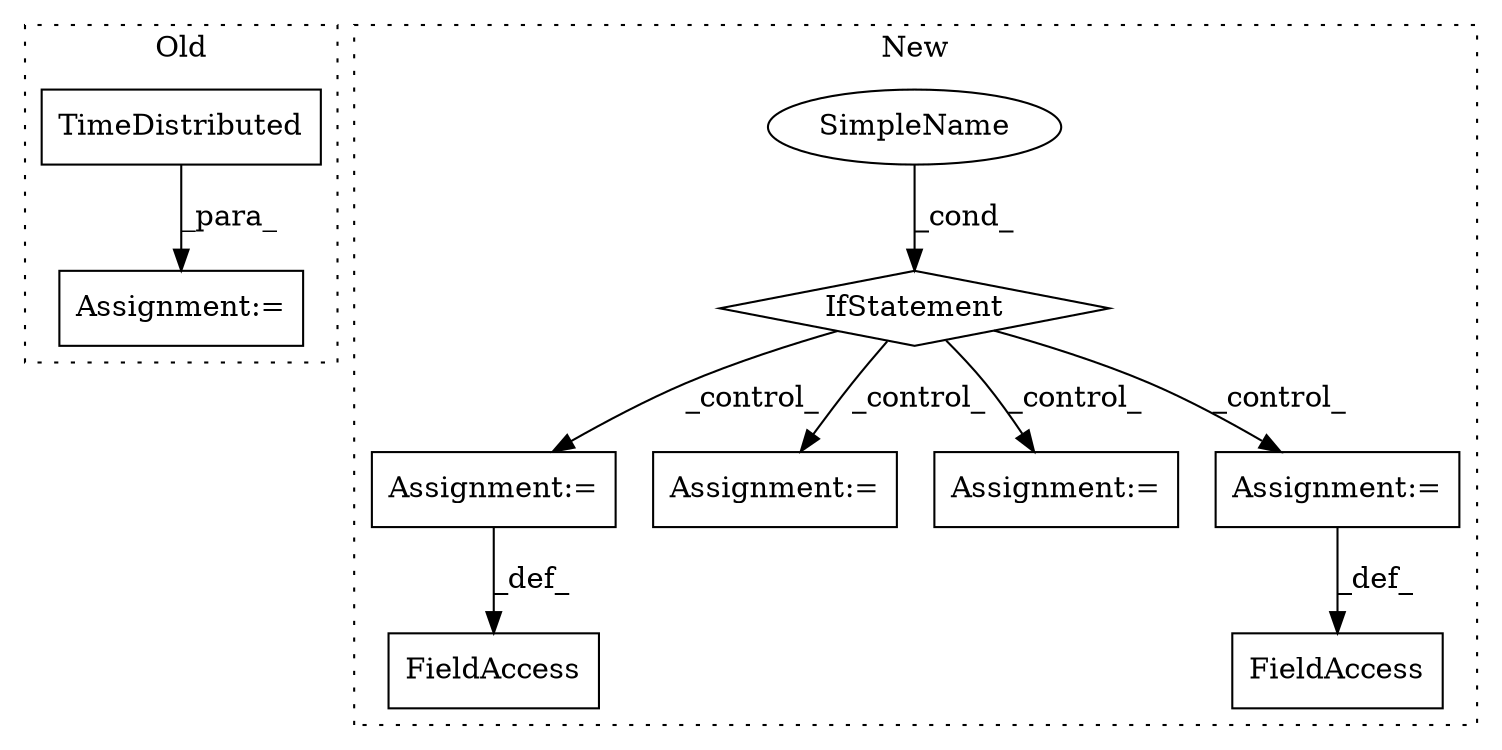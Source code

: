 digraph G {
subgraph cluster0 {
1 [label="TimeDistributed" a="32" s="1564,1598" l="16,1" shape="box"];
6 [label="Assignment:=" a="7" s="1563" l="1" shape="box"];
label = "Old";
style="dotted";
}
subgraph cluster1 {
2 [label="IfStatement" a="25" s="1762,1773" l="4,2" shape="diamond"];
3 [label="SimpleName" a="42" s="1766" l="7" shape="ellipse"];
4 [label="Assignment:=" a="7" s="1795" l="1" shape="box"];
5 [label="Assignment:=" a="7" s="1918" l="1" shape="box"];
7 [label="Assignment:=" a="7" s="1851" l="1" shape="box"];
8 [label="Assignment:=" a="7" s="1953" l="1" shape="box"];
9 [label="FieldAccess" a="22" s="1931" l="22" shape="box"];
10 [label="FieldAccess" a="22" s="1783" l="12" shape="box"];
label = "New";
style="dotted";
}
1 -> 6 [label="_para_"];
2 -> 4 [label="_control_"];
2 -> 5 [label="_control_"];
2 -> 8 [label="_control_"];
2 -> 7 [label="_control_"];
3 -> 2 [label="_cond_"];
4 -> 10 [label="_def_"];
8 -> 9 [label="_def_"];
}